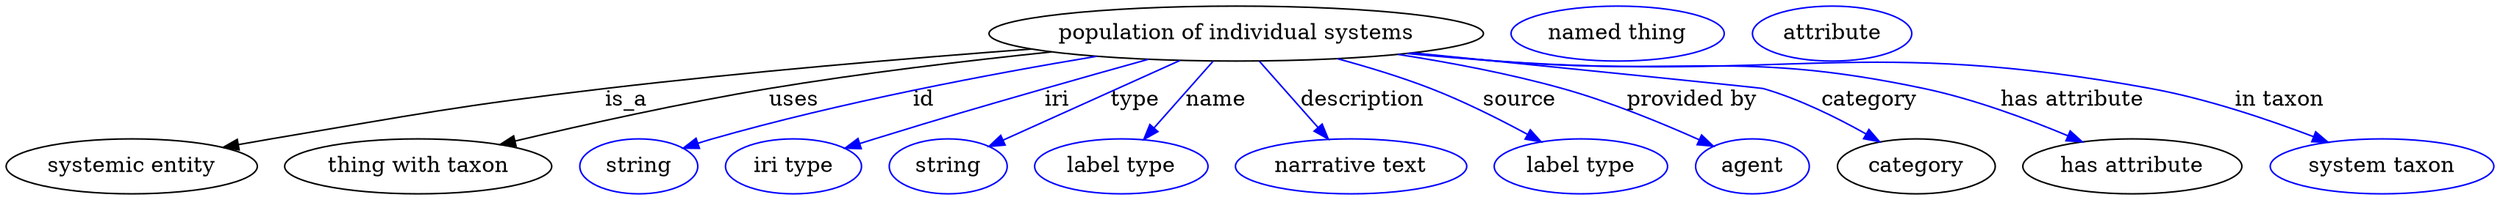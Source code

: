 digraph {
	graph [bb="0,0,1620.7,123"];
	node [label="\N"];
	"population of individual systems"	[height=0.5,
		label="population of individual systems",
		pos="801.89,105",
		width=4.4774];
	"systemic entity"	[height=0.5,
		pos="81.893,18",
		width=2.2748];
	"population of individual systems" -> "systemic entity"	[label=is_a,
		lp="403.89,61.5",
		pos="e,141.56,30.445 668.07,94.883 587.36,88.825 482.57,79.971 389.89,69 293.02,57.532 269.08,52.293 172.89,36 165.92,34.819 158.66,33.542 \
151.41,32.236"];
	"thing with taxon"	[height=0.5,
		pos="268.89,18",
		width=2.4192];
	"population of individual systems" -> "thing with taxon"	[label=uses,
		lp="513.39,61.5",
		pos="e,322.49,32.37 681.26,93.009 625.04,87.158 557.35,79.072 496.89,69 440.85,59.663 377.8,45.555 332.23,34.703"];
	id	[color=blue,
		height=0.5,
		label=string,
		pos="411.89,18",
		width=1.0652];
	"population of individual systems" -> id	[color=blue,
		label=id,
		lp="597.89,61.5",
		pos="e,440.9,29.922 710.92,90.101 641.44,78.483 543.71,59.962 459.89,36 456.79,35.113 453.6,34.133 450.4,33.106",
		style=solid];
	iri	[color=blue,
		height=0.5,
		label="iri type",
		pos="512.89,18",
		width=1.2277];
	"population of individual systems" -> iri	[color=blue,
		label=iri,
		lp="684.89,61.5",
		pos="e,546.57,29.681 744.27,88.104 723.06,82.191 698.86,75.37 676.89,69 627.87,54.785 615.68,50.997 566.89,36 563.4,34.926 559.78,33.805 \
556.15,32.674",
		style=solid];
	type	[color=blue,
		height=0.5,
		label=string,
		pos="613.89,18",
		width=1.0652];
	"population of individual systems" -> type	[color=blue,
		label=type,
		lp="735.89,61.5",
		pos="e,640.48,31.023 765.2,87.409 731.84,72.327 682.91,50.204 649.8,35.234",
		style=solid];
	name	[color=blue,
		height=0.5,
		label="label type",
		pos="726.89,18",
		width=1.5707];
	"population of individual systems" -> name	[color=blue,
		label=name,
		lp="788.89,61.5",
		pos="e,741.54,35.597 786.72,86.799 775.69,74.309 760.63,57.236 748.38,43.348",
		style=solid];
	description	[color=blue,
		height=0.5,
		label="narrative text",
		pos="876.89,18",
		width=2.0943];
	"population of individual systems" -> description	[color=blue,
		label=description,
		lp="884.39,61.5",
		pos="e,861.99,35.885 817.07,86.799 828.02,74.39 842.96,57.458 855.17,43.618",
		style=solid];
	source	[color=blue,
		height=0.5,
		label="label type",
		pos="1026.9,18",
		width=1.5707];
	"population of individual systems" -> source	[color=blue,
		label=source,
		lp="986.89,61.5",
		pos="e,1000.9,34.075 867.98,88.511 887.84,83.133 909.49,76.533 928.89,69 950.52,60.602 973.69,48.916 992.07,38.953",
		style=solid];
	"provided by"	[color=blue,
		height=0.5,
		label=agent,
		pos="1138.9,18",
		width=1.0291];
	"population of individual systems" -> "provided by"	[color=blue,
		label="provided by",
		lp="1099.4,61.5",
		pos="e,1113.3,31.24 907.44,91.36 942.04,85.973 980.43,78.652 1014.9,69 1045.9,60.323 1079.7,46.386 1104.1,35.427",
		style=solid];
	category	[height=0.5,
		pos="1244.9,18",
		width=1.4263];
	"population of individual systems" -> category	[color=blue,
		label=category,
		lp="1214.4,61.5",
		pos="e,1221.1,34.153 917.24,92.387 1016.6,82.359 1144.5,69.411 1145.9,69 1169.2,62.172 1193.7,49.907 1212.4,39.234",
		style=solid];
	"has attribute"	[height=0.5,
		pos="1385.9,18",
		width=1.9859];
	"population of individual systems" -> "has attribute"	[color=blue,
		label="has attribute",
		lp="1346.9,61.5",
		pos="e,1353.1,34.074 915.23,92.109 934.14,90.285 953.56,88.509 971.89,87 1095.3,76.838 1128.8,94.627 1249.9,69 1282.3,62.137 1317.4,49.086 \
1343.8,38.038",
		style=solid];
	"in taxon"	[color=blue,
		height=0.5,
		label="system taxon",
		pos="1547.9,18",
		width=2.022];
	"population of individual systems" -> "in taxon"	[color=blue,
		label="in taxon",
		lp="1480.9,61.5",
		pos="e,1512.9,33.785 913.38,91.927 932.86,90.081 952.96,88.346 971.89,87 1160.9,73.566 1211.5,103.3 1397.9,69 1434.3,62.305 1473.9,48.802 \
1503.3,37.515",
		style=solid];
	"named thing_category"	[color=blue,
		height=0.5,
		label="named thing",
		pos="1050.9,105",
		width=1.9318];
	"systemic entity_has attribute"	[color=blue,
		height=0.5,
		label=attribute,
		pos="1190.9,105",
		width=1.4443];
}
